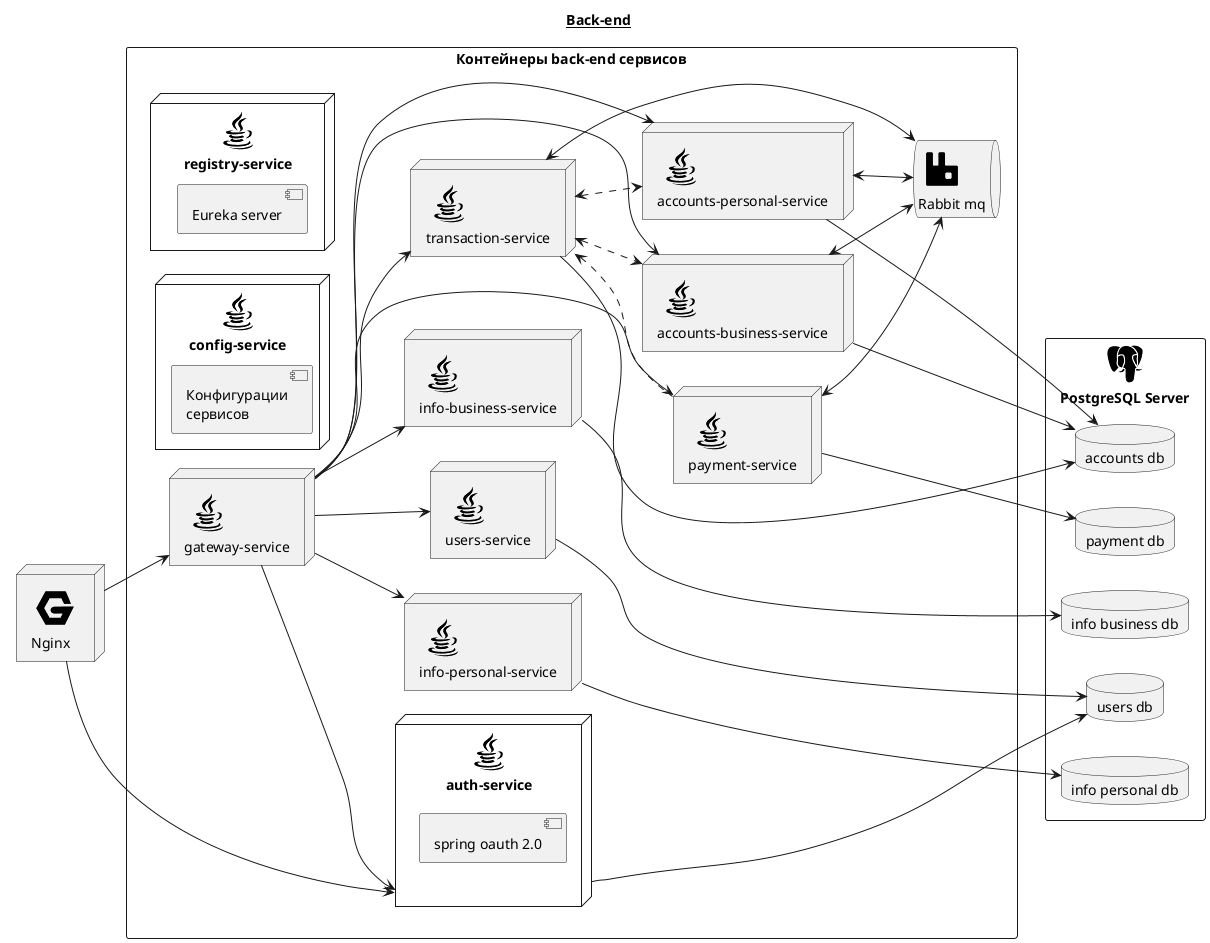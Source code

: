 @startuml
!include <cloudinsight/tomcat>
!include <cloudinsight/kafka>
!include <cloudinsight/java>
!include <cloudinsight/postgresql>
!include <cloudinsight/rabbitmq>
!include <cloudinsight/docker>
!include <cloudinsight/nodejs>
!include <cloudinsight/nginx>
!include <cloudinsight/linux>

title __Back-end__
 left to right direction

node "<$nginx>\nNginx" as nginx_main

rectangle "Контейнеры back-end сервисов" {
    queue "<$rabbitmq>\nRabbit mq" as rabbitmq
    node "<$java>\nauth-service" as auth_service {
        component "spring oauth 2.0"
    }
    node "<$java>\nregistry-service" as registry_service {
        component "Eureka server"
    }
    node "<$java>\ngateway-service" as gateway_service
    node "<$java>\nconfig-service" as config_service {
    component "Конфигурации\nсервисов"
    }
    node "<$java>\ninfo-personal-service" as info_personal_service
    node "<$java>\nusers-service" as users_service
    node "<$java>\ninfo-business-service" as info_business_service
    node "<$java>\naccounts-personal-service" as accounts_personal_service
    node "<$java>\naccounts-business-service" as accounts_business_service
    node "<$java>\npayment-service" as payment_service
    node "<$java>\ntransaction-service" as transaction_service
}



rectangle "<$postgresql>\nPostgreSQL Server" {
database "users db" as users_db
database "accounts db" as accounts_db
database "info business db" as info_business_db
database "info personal db" as info_personal_db
database "payment db" as payment_db
}



auth_service --> users_db
users_service --> users_db
payment_service --> payment_db
info_business_service --> info_business_db
info_personal_service --> info_personal_db
transaction_service ----> accounts_db
accounts_business_service ---> accounts_db
accounts_personal_service ---> accounts_db

gateway_service --> auth_service
gateway_service --> info_personal_service
gateway_service --> info_business_service
gateway_service --> transaction_service
gateway_service --> accounts_personal_service
gateway_service --> accounts_business_service
gateway_service --> payment_service
gateway_service --> users_service

nginx_main --> auth_service
nginx_main --> gateway_service
transaction_service <..> accounts_personal_service
transaction_service <..> accounts_business_service
transaction_service <.. payment_service
transaction_service <--> rabbitmq
accounts_business_service <--> rabbitmq
accounts_personal_service <--> rabbitmq
payment_service <--> rabbitmq

@enduml